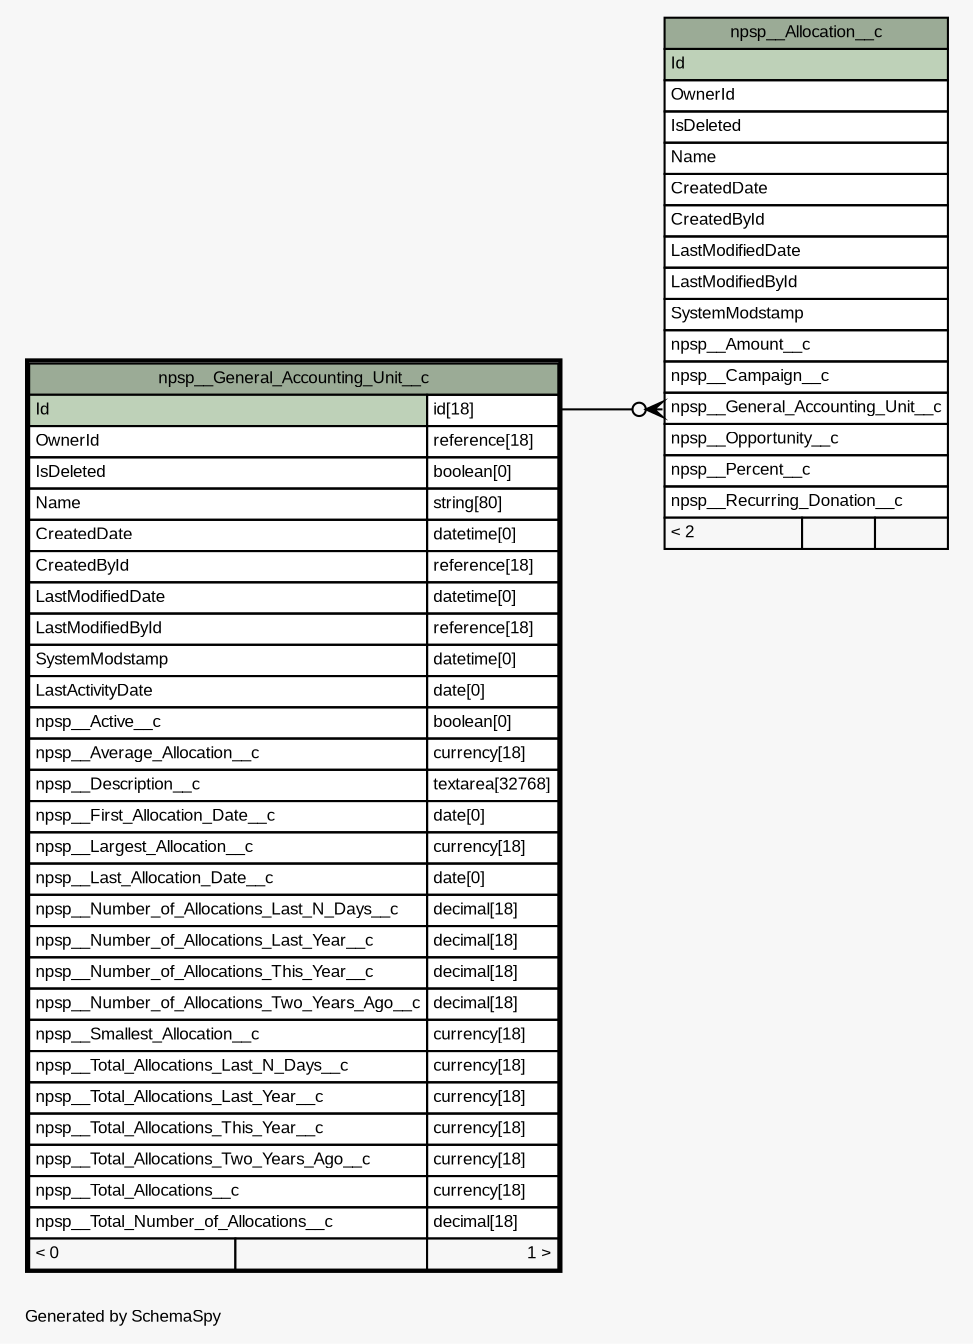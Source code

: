 // dot 2.40.1 on Mac OS X 10.12.6
// SchemaSpy rev 590
digraph "oneDegreeRelationshipsDiagram" {
  graph [
    rankdir="RL"
    bgcolor="#f7f7f7"
    label="\nGenerated by SchemaSpy"
    labeljust="l"
    nodesep="0.18"
    ranksep="0.46"
    fontname="Arial"
    fontsize="8"
  ];
  node [
    fontname="Arial"
    fontsize="8"
    shape="plaintext"
  ];
  edge [
    arrowsize="0.8"
  ];
  "npsp__Allocation__c":"npsp__General_Accounting_Unit__c":w -> "npsp__General_Accounting_Unit__c":"Id.type":e [arrowhead=none dir=back arrowtail=crowodot];
  "npsp__Allocation__c" [
    label=<
    <TABLE BORDER="0" CELLBORDER="1" CELLSPACING="0" BGCOLOR="#ffffff">
      <TR><TD COLSPAN="3" BGCOLOR="#9bab96" ALIGN="CENTER">npsp__Allocation__c</TD></TR>
      <TR><TD PORT="Id" COLSPAN="3" BGCOLOR="#bed1b8" ALIGN="LEFT">Id</TD></TR>
      <TR><TD PORT="OwnerId" COLSPAN="3" ALIGN="LEFT">OwnerId</TD></TR>
      <TR><TD PORT="IsDeleted" COLSPAN="3" ALIGN="LEFT">IsDeleted</TD></TR>
      <TR><TD PORT="Name" COLSPAN="3" ALIGN="LEFT">Name</TD></TR>
      <TR><TD PORT="CreatedDate" COLSPAN="3" ALIGN="LEFT">CreatedDate</TD></TR>
      <TR><TD PORT="CreatedById" COLSPAN="3" ALIGN="LEFT">CreatedById</TD></TR>
      <TR><TD PORT="LastModifiedDate" COLSPAN="3" ALIGN="LEFT">LastModifiedDate</TD></TR>
      <TR><TD PORT="LastModifiedById" COLSPAN="3" ALIGN="LEFT">LastModifiedById</TD></TR>
      <TR><TD PORT="SystemModstamp" COLSPAN="3" ALIGN="LEFT">SystemModstamp</TD></TR>
      <TR><TD PORT="npsp__Amount__c" COLSPAN="3" ALIGN="LEFT">npsp__Amount__c</TD></TR>
      <TR><TD PORT="npsp__Campaign__c" COLSPAN="3" ALIGN="LEFT">npsp__Campaign__c</TD></TR>
      <TR><TD PORT="npsp__General_Accounting_Unit__c" COLSPAN="3" ALIGN="LEFT">npsp__General_Accounting_Unit__c</TD></TR>
      <TR><TD PORT="npsp__Opportunity__c" COLSPAN="3" ALIGN="LEFT">npsp__Opportunity__c</TD></TR>
      <TR><TD PORT="npsp__Percent__c" COLSPAN="3" ALIGN="LEFT">npsp__Percent__c</TD></TR>
      <TR><TD PORT="npsp__Recurring_Donation__c" COLSPAN="3" ALIGN="LEFT">npsp__Recurring_Donation__c</TD></TR>
      <TR><TD ALIGN="LEFT" BGCOLOR="#f7f7f7">&lt; 2</TD><TD ALIGN="RIGHT" BGCOLOR="#f7f7f7">  </TD><TD ALIGN="RIGHT" BGCOLOR="#f7f7f7">  </TD></TR>
    </TABLE>>
    URL="npsp__Allocation__c.html"
    tooltip="npsp__Allocation__c"
  ];
  "npsp__General_Accounting_Unit__c" [
    label=<
    <TABLE BORDER="2" CELLBORDER="1" CELLSPACING="0" BGCOLOR="#ffffff">
      <TR><TD COLSPAN="3" BGCOLOR="#9bab96" ALIGN="CENTER">npsp__General_Accounting_Unit__c</TD></TR>
      <TR><TD PORT="Id" COLSPAN="2" BGCOLOR="#bed1b8" ALIGN="LEFT">Id</TD><TD PORT="Id.type" ALIGN="LEFT">id[18]</TD></TR>
      <TR><TD PORT="OwnerId" COLSPAN="2" ALIGN="LEFT">OwnerId</TD><TD PORT="OwnerId.type" ALIGN="LEFT">reference[18]</TD></TR>
      <TR><TD PORT="IsDeleted" COLSPAN="2" ALIGN="LEFT">IsDeleted</TD><TD PORT="IsDeleted.type" ALIGN="LEFT">boolean[0]</TD></TR>
      <TR><TD PORT="Name" COLSPAN="2" ALIGN="LEFT">Name</TD><TD PORT="Name.type" ALIGN="LEFT">string[80]</TD></TR>
      <TR><TD PORT="CreatedDate" COLSPAN="2" ALIGN="LEFT">CreatedDate</TD><TD PORT="CreatedDate.type" ALIGN="LEFT">datetime[0]</TD></TR>
      <TR><TD PORT="CreatedById" COLSPAN="2" ALIGN="LEFT">CreatedById</TD><TD PORT="CreatedById.type" ALIGN="LEFT">reference[18]</TD></TR>
      <TR><TD PORT="LastModifiedDate" COLSPAN="2" ALIGN="LEFT">LastModifiedDate</TD><TD PORT="LastModifiedDate.type" ALIGN="LEFT">datetime[0]</TD></TR>
      <TR><TD PORT="LastModifiedById" COLSPAN="2" ALIGN="LEFT">LastModifiedById</TD><TD PORT="LastModifiedById.type" ALIGN="LEFT">reference[18]</TD></TR>
      <TR><TD PORT="SystemModstamp" COLSPAN="2" ALIGN="LEFT">SystemModstamp</TD><TD PORT="SystemModstamp.type" ALIGN="LEFT">datetime[0]</TD></TR>
      <TR><TD PORT="LastActivityDate" COLSPAN="2" ALIGN="LEFT">LastActivityDate</TD><TD PORT="LastActivityDate.type" ALIGN="LEFT">date[0]</TD></TR>
      <TR><TD PORT="npsp__Active__c" COLSPAN="2" ALIGN="LEFT">npsp__Active__c</TD><TD PORT="npsp__Active__c.type" ALIGN="LEFT">boolean[0]</TD></TR>
      <TR><TD PORT="npsp__Average_Allocation__c" COLSPAN="2" ALIGN="LEFT">npsp__Average_Allocation__c</TD><TD PORT="npsp__Average_Allocation__c.type" ALIGN="LEFT">currency[18]</TD></TR>
      <TR><TD PORT="npsp__Description__c" COLSPAN="2" ALIGN="LEFT">npsp__Description__c</TD><TD PORT="npsp__Description__c.type" ALIGN="LEFT">textarea[32768]</TD></TR>
      <TR><TD PORT="npsp__First_Allocation_Date__c" COLSPAN="2" ALIGN="LEFT">npsp__First_Allocation_Date__c</TD><TD PORT="npsp__First_Allocation_Date__c.type" ALIGN="LEFT">date[0]</TD></TR>
      <TR><TD PORT="npsp__Largest_Allocation__c" COLSPAN="2" ALIGN="LEFT">npsp__Largest_Allocation__c</TD><TD PORT="npsp__Largest_Allocation__c.type" ALIGN="LEFT">currency[18]</TD></TR>
      <TR><TD PORT="npsp__Last_Allocation_Date__c" COLSPAN="2" ALIGN="LEFT">npsp__Last_Allocation_Date__c</TD><TD PORT="npsp__Last_Allocation_Date__c.type" ALIGN="LEFT">date[0]</TD></TR>
      <TR><TD PORT="npsp__Number_of_Allocations_Last_N_Days__c" COLSPAN="2" ALIGN="LEFT">npsp__Number_of_Allocations_Last_N_Days__c</TD><TD PORT="npsp__Number_of_Allocations_Last_N_Days__c.type" ALIGN="LEFT">decimal[18]</TD></TR>
      <TR><TD PORT="npsp__Number_of_Allocations_Last_Year__c" COLSPAN="2" ALIGN="LEFT">npsp__Number_of_Allocations_Last_Year__c</TD><TD PORT="npsp__Number_of_Allocations_Last_Year__c.type" ALIGN="LEFT">decimal[18]</TD></TR>
      <TR><TD PORT="npsp__Number_of_Allocations_This_Year__c" COLSPAN="2" ALIGN="LEFT">npsp__Number_of_Allocations_This_Year__c</TD><TD PORT="npsp__Number_of_Allocations_This_Year__c.type" ALIGN="LEFT">decimal[18]</TD></TR>
      <TR><TD PORT="npsp__Number_of_Allocations_Two_Years_Ago__c" COLSPAN="2" ALIGN="LEFT">npsp__Number_of_Allocations_Two_Years_Ago__c</TD><TD PORT="npsp__Number_of_Allocations_Two_Years_Ago__c.type" ALIGN="LEFT">decimal[18]</TD></TR>
      <TR><TD PORT="npsp__Smallest_Allocation__c" COLSPAN="2" ALIGN="LEFT">npsp__Smallest_Allocation__c</TD><TD PORT="npsp__Smallest_Allocation__c.type" ALIGN="LEFT">currency[18]</TD></TR>
      <TR><TD PORT="npsp__Total_Allocations_Last_N_Days__c" COLSPAN="2" ALIGN="LEFT">npsp__Total_Allocations_Last_N_Days__c</TD><TD PORT="npsp__Total_Allocations_Last_N_Days__c.type" ALIGN="LEFT">currency[18]</TD></TR>
      <TR><TD PORT="npsp__Total_Allocations_Last_Year__c" COLSPAN="2" ALIGN="LEFT">npsp__Total_Allocations_Last_Year__c</TD><TD PORT="npsp__Total_Allocations_Last_Year__c.type" ALIGN="LEFT">currency[18]</TD></TR>
      <TR><TD PORT="npsp__Total_Allocations_This_Year__c" COLSPAN="2" ALIGN="LEFT">npsp__Total_Allocations_This_Year__c</TD><TD PORT="npsp__Total_Allocations_This_Year__c.type" ALIGN="LEFT">currency[18]</TD></TR>
      <TR><TD PORT="npsp__Total_Allocations_Two_Years_Ago__c" COLSPAN="2" ALIGN="LEFT">npsp__Total_Allocations_Two_Years_Ago__c</TD><TD PORT="npsp__Total_Allocations_Two_Years_Ago__c.type" ALIGN="LEFT">currency[18]</TD></TR>
      <TR><TD PORT="npsp__Total_Allocations__c" COLSPAN="2" ALIGN="LEFT">npsp__Total_Allocations__c</TD><TD PORT="npsp__Total_Allocations__c.type" ALIGN="LEFT">currency[18]</TD></TR>
      <TR><TD PORT="npsp__Total_Number_of_Allocations__c" COLSPAN="2" ALIGN="LEFT">npsp__Total_Number_of_Allocations__c</TD><TD PORT="npsp__Total_Number_of_Allocations__c.type" ALIGN="LEFT">decimal[18]</TD></TR>
      <TR><TD ALIGN="LEFT" BGCOLOR="#f7f7f7">&lt; 0</TD><TD ALIGN="RIGHT" BGCOLOR="#f7f7f7">  </TD><TD ALIGN="RIGHT" BGCOLOR="#f7f7f7">1 &gt;</TD></TR>
    </TABLE>>
    URL="npsp__General_Accounting_Unit__c.html"
    tooltip="npsp__General_Accounting_Unit__c"
  ];
}
